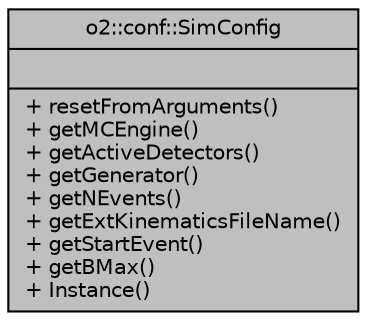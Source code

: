 digraph "o2::conf::SimConfig"
{
 // INTERACTIVE_SVG=YES
  bgcolor="transparent";
  edge [fontname="Helvetica",fontsize="10",labelfontname="Helvetica",labelfontsize="10"];
  node [fontname="Helvetica",fontsize="10",shape=record];
  Node1 [label="{o2::conf::SimConfig\n||+ resetFromArguments()\l+ getMCEngine()\l+ getActiveDetectors()\l+ getGenerator()\l+ getNEvents()\l+ getExtKinematicsFileName()\l+ getStartEvent()\l+ getBMax()\l+ Instance()\l}",height=0.2,width=0.4,color="black", fillcolor="grey75", style="filled" fontcolor="black"];
}
